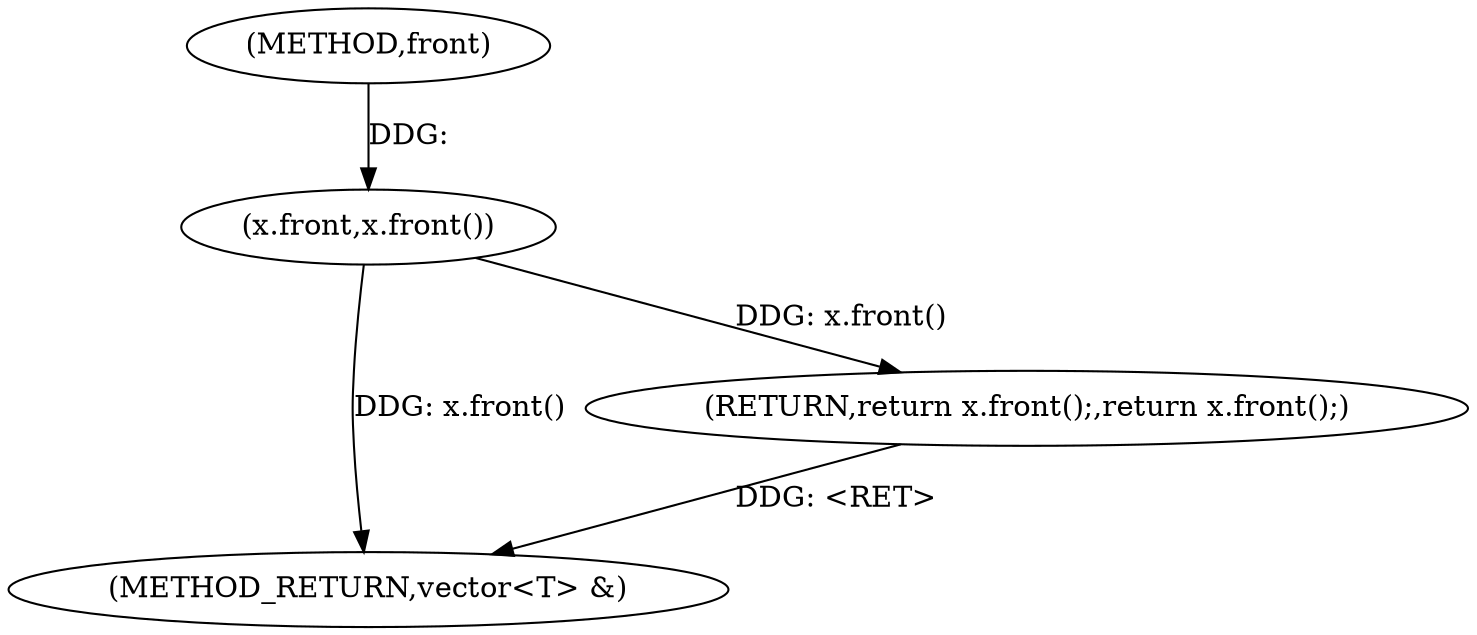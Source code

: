 digraph "front" {  
"1000678" [label = "(METHOD,front)" ]
"1000682" [label = "(METHOD_RETURN,vector<T> &)" ]
"1000680" [label = "(RETURN,return x.front();,return x.front();)" ]
"1000681" [label = "(x.front,x.front())" ]
  "1000680" -> "1000682"  [ label = "DDG: <RET>"] 
  "1000681" -> "1000682"  [ label = "DDG: x.front()"] 
  "1000681" -> "1000680"  [ label = "DDG: x.front()"] 
  "1000678" -> "1000681"  [ label = "DDG: "] 
}
